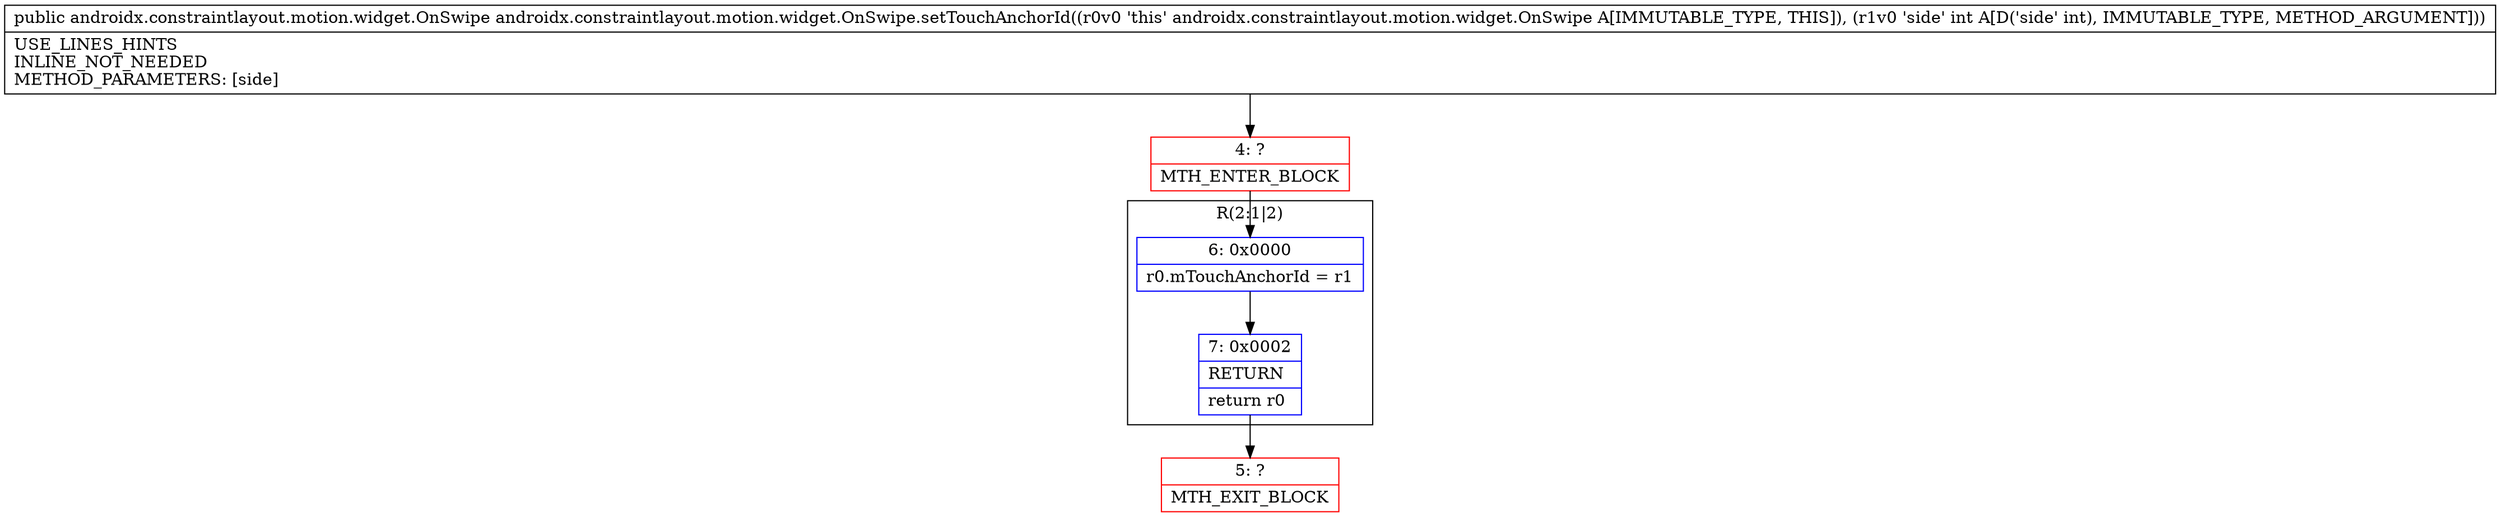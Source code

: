 digraph "CFG forandroidx.constraintlayout.motion.widget.OnSwipe.setTouchAnchorId(I)Landroidx\/constraintlayout\/motion\/widget\/OnSwipe;" {
subgraph cluster_Region_1586685046 {
label = "R(2:1|2)";
node [shape=record,color=blue];
Node_6 [shape=record,label="{6\:\ 0x0000|r0.mTouchAnchorId = r1\l}"];
Node_7 [shape=record,label="{7\:\ 0x0002|RETURN\l|return r0\l}"];
}
Node_4 [shape=record,color=red,label="{4\:\ ?|MTH_ENTER_BLOCK\l}"];
Node_5 [shape=record,color=red,label="{5\:\ ?|MTH_EXIT_BLOCK\l}"];
MethodNode[shape=record,label="{public androidx.constraintlayout.motion.widget.OnSwipe androidx.constraintlayout.motion.widget.OnSwipe.setTouchAnchorId((r0v0 'this' androidx.constraintlayout.motion.widget.OnSwipe A[IMMUTABLE_TYPE, THIS]), (r1v0 'side' int A[D('side' int), IMMUTABLE_TYPE, METHOD_ARGUMENT]))  | USE_LINES_HINTS\lINLINE_NOT_NEEDED\lMETHOD_PARAMETERS: [side]\l}"];
MethodNode -> Node_4;Node_6 -> Node_7;
Node_7 -> Node_5;
Node_4 -> Node_6;
}

